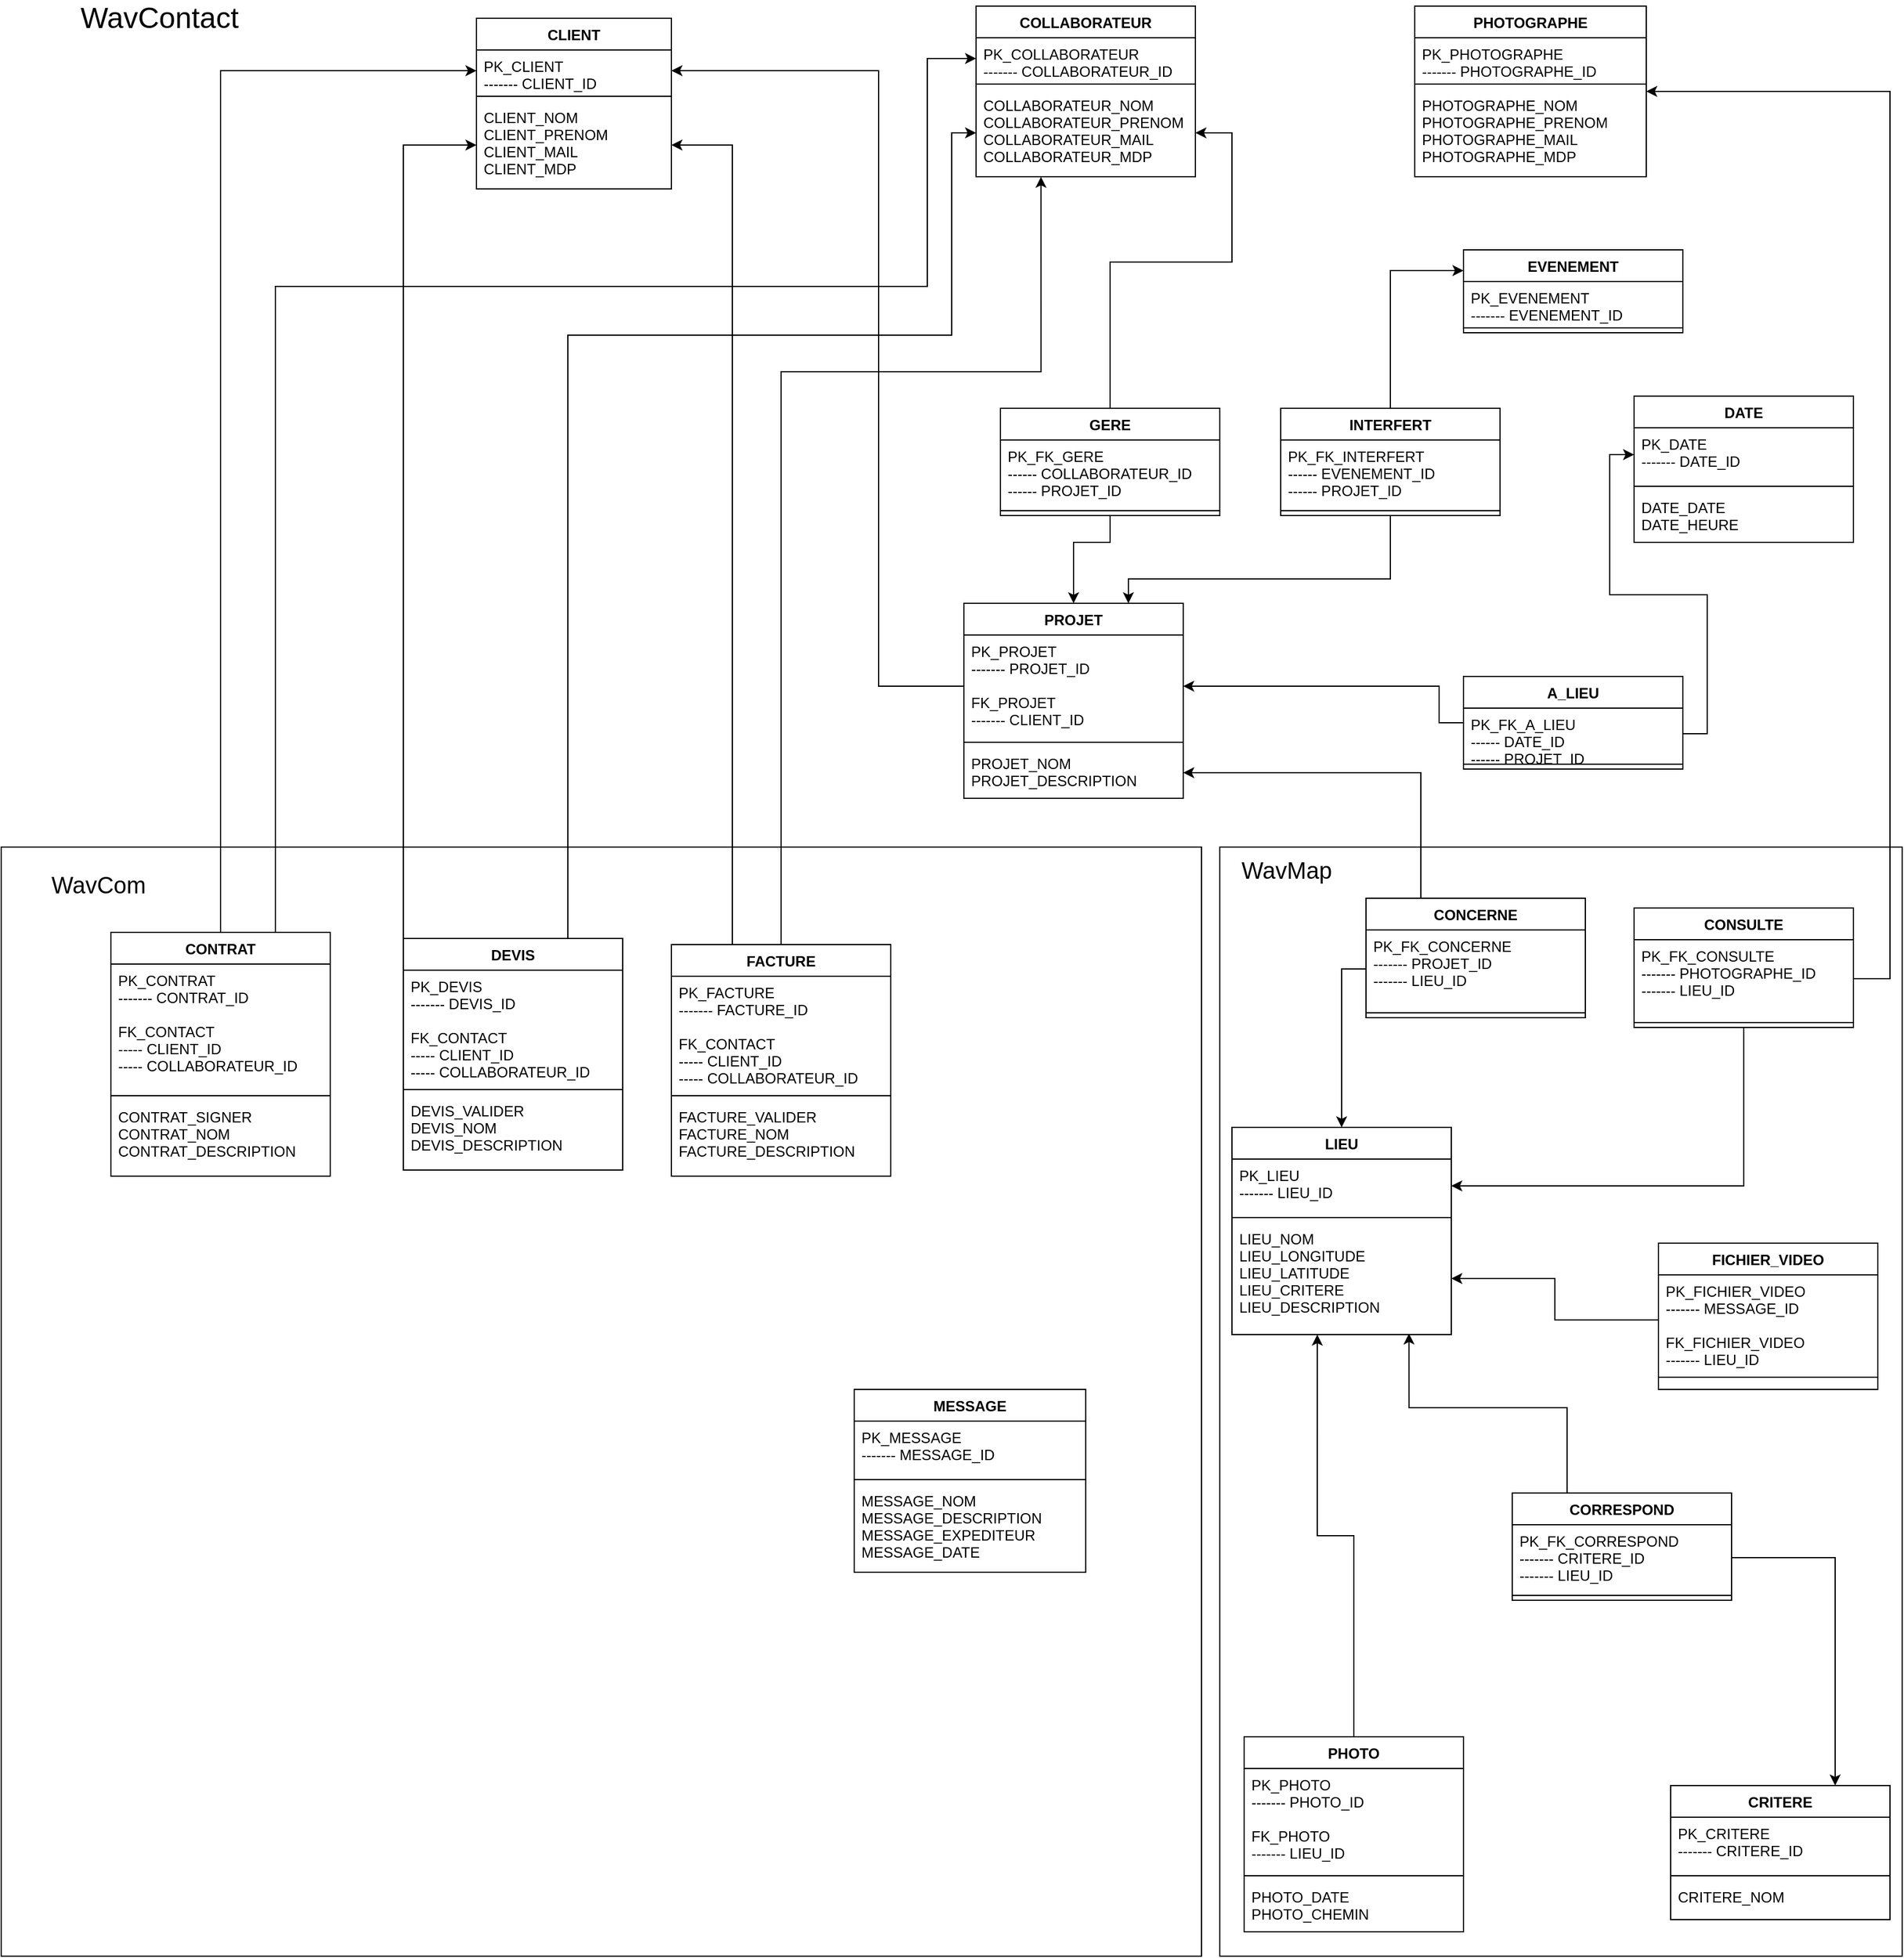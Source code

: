 <mxfile version="14.7.4" type="embed"><diagram id="D-ZPbFm5kCAv-HBzowlL" name="Page-1"><mxGraphModel dx="2626" dy="1055" grid="1" gridSize="10" guides="1" tooltips="1" connect="1" arrows="1" fold="1" page="1" pageScale="1" pageWidth="1169" pageHeight="1654" math="0" shadow="0"><root><mxCell id="0"/><mxCell id="1" parent="0"/><mxCell id="SEt0Nu8GCRH9RDk-5Gde-22" value="" style="rounded=0;whiteSpace=wrap;html=1;shadow=0;fillColor=none;" parent="1" vertex="1"><mxGeometry x="-400" y="710" width="985" height="910" as="geometry"/></mxCell><mxCell id="SEt0Nu8GCRH9RDk-5Gde-23" value="" style="rounded=0;whiteSpace=wrap;html=1;shadow=0;fillColor=none;" parent="1" vertex="1"><mxGeometry x="600" y="710" width="560" height="910" as="geometry"/></mxCell><mxCell id="SEt0Nu8GCRH9RDk-5Gde-9" value="CLIENT" style="swimlane;fontStyle=1;align=center;verticalAlign=top;childLayout=stackLayout;horizontal=1;startSize=26;horizontalStack=0;resizeParent=1;resizeParentMax=0;resizeLast=0;collapsible=1;marginBottom=0;" parent="1" vertex="1"><mxGeometry x="-10" y="30" width="160" height="140" as="geometry"/></mxCell><mxCell id="64" value="PK_CLIENT&#10;------- CLIENT_ID" style="text;strokeColor=none;fillColor=none;align=left;verticalAlign=top;spacingLeft=4;spacingRight=4;overflow=hidden;rotatable=0;points=[[0,0.5],[1,0.5]];portConstraint=eastwest;" parent="SEt0Nu8GCRH9RDk-5Gde-9" vertex="1"><mxGeometry y="26" width="160" height="34" as="geometry"/></mxCell><mxCell id="SEt0Nu8GCRH9RDk-5Gde-11" value="" style="line;strokeWidth=1;fillColor=none;align=left;verticalAlign=middle;spacingTop=-1;spacingLeft=3;spacingRight=3;rotatable=0;labelPosition=right;points=[];portConstraint=eastwest;" parent="SEt0Nu8GCRH9RDk-5Gde-9" vertex="1"><mxGeometry y="60" width="160" height="8" as="geometry"/></mxCell><mxCell id="89" value="CLIENT_NOM&#10;CLIENT_PRENOM&#10;CLIENT_MAIL&#10;CLIENT_MDP" style="text;strokeColor=none;fillColor=none;align=left;verticalAlign=top;spacingLeft=4;spacingRight=4;overflow=hidden;rotatable=0;points=[[0,0.5],[1,0.5]];portConstraint=eastwest;" vertex="1" parent="SEt0Nu8GCRH9RDk-5Gde-9"><mxGeometry y="68" width="160" height="72" as="geometry"/></mxCell><mxCell id="SEt0Nu8GCRH9RDk-5Gde-13" value="COLLABORATEUR" style="swimlane;fontStyle=1;align=center;verticalAlign=top;childLayout=stackLayout;horizontal=1;startSize=26;horizontalStack=0;resizeParent=1;resizeParentMax=0;resizeLast=0;collapsible=1;marginBottom=0;" parent="1" vertex="1"><mxGeometry x="400" y="20" width="180" height="140" as="geometry"/></mxCell><mxCell id="65" value="PK_COLLABORATEUR&#10;------- COLLABORATEUR_ID" style="text;strokeColor=none;fillColor=none;align=left;verticalAlign=top;spacingLeft=4;spacingRight=4;overflow=hidden;rotatable=0;points=[[0,0.5],[1,0.5]];portConstraint=eastwest;" parent="SEt0Nu8GCRH9RDk-5Gde-13" vertex="1"><mxGeometry y="26" width="180" height="34" as="geometry"/></mxCell><mxCell id="SEt0Nu8GCRH9RDk-5Gde-14" value="" style="line;strokeWidth=1;fillColor=none;align=left;verticalAlign=middle;spacingTop=-1;spacingLeft=3;spacingRight=3;rotatable=0;labelPosition=right;points=[];portConstraint=eastwest;" parent="SEt0Nu8GCRH9RDk-5Gde-13" vertex="1"><mxGeometry y="60" width="180" height="8" as="geometry"/></mxCell><mxCell id="91" value="COLLABORATEUR_NOM&#10;COLLABORATEUR_PRENOM&#10;COLLABORATEUR_MAIL&#10;COLLABORATEUR_MDP" style="text;strokeColor=none;fillColor=none;align=left;verticalAlign=top;spacingLeft=4;spacingRight=4;overflow=hidden;rotatable=0;points=[[0,0.5],[1,0.5]];portConstraint=eastwest;" vertex="1" parent="SEt0Nu8GCRH9RDk-5Gde-13"><mxGeometry y="68" width="180" height="72" as="geometry"/></mxCell><mxCell id="SEt0Nu8GCRH9RDk-5Gde-24" value="&lt;font style=&quot;font-size: 19px&quot;&gt;WavCom&lt;/font&gt;" style="text;html=1;strokeColor=none;fillColor=none;align=center;verticalAlign=middle;whiteSpace=wrap;rounded=0;shadow=0;fontColor=#000000;" parent="1" vertex="1"><mxGeometry x="-380" y="732" width="120" height="20" as="geometry"/></mxCell><mxCell id="SEt0Nu8GCRH9RDk-5Gde-25" value="&lt;font style=&quot;font-size: 19px&quot;&gt;WavMap&lt;/font&gt;" style="text;html=1;strokeColor=none;fillColor=none;align=center;verticalAlign=middle;whiteSpace=wrap;rounded=0;shadow=0;fontColor=#000000;" parent="1" vertex="1"><mxGeometry x="600" y="720" width="110" height="20" as="geometry"/></mxCell><mxCell id="SEt0Nu8GCRH9RDk-5Gde-26" value="&lt;font style=&quot;font-size: 24px&quot;&gt;WavContact&lt;/font&gt;" style="text;html=1;strokeColor=none;fillColor=none;align=center;verticalAlign=middle;whiteSpace=wrap;rounded=0;shadow=0;fontColor=#000000;" parent="1" vertex="1"><mxGeometry x="-360" y="20" width="180" height="20" as="geometry"/></mxCell><mxCell id="SEt0Nu8GCRH9RDk-5Gde-27" style="edgeStyle=orthogonalEdgeStyle;rounded=0;orthogonalLoop=1;jettySize=auto;html=1;exitX=0.5;exitY=1;exitDx=0;exitDy=0;fontColor=#000000;" parent="1" source="SEt0Nu8GCRH9RDk-5Gde-26" target="SEt0Nu8GCRH9RDk-5Gde-26" edge="1"><mxGeometry relative="1" as="geometry"/></mxCell><mxCell id="SEt0Nu8GCRH9RDk-5Gde-48" value="LIEU" style="swimlane;fontStyle=1;align=center;verticalAlign=top;childLayout=stackLayout;horizontal=1;startSize=26;horizontalStack=0;resizeParent=1;resizeParentMax=0;resizeLast=0;collapsible=1;marginBottom=0;" parent="1" vertex="1"><mxGeometry x="610" y="940" width="180" height="170" as="geometry"/></mxCell><mxCell id="SEt0Nu8GCRH9RDk-5Gde-49" value="PK_LIEU&#10;------- LIEU_ID" style="text;strokeColor=none;fillColor=none;align=left;verticalAlign=top;spacingLeft=4;spacingRight=4;overflow=hidden;rotatable=0;points=[[0,0.5],[1,0.5]];portConstraint=eastwest;" parent="SEt0Nu8GCRH9RDk-5Gde-48" vertex="1"><mxGeometry y="26" width="180" height="44" as="geometry"/></mxCell><mxCell id="SEt0Nu8GCRH9RDk-5Gde-50" value="" style="line;strokeWidth=1;fillColor=none;align=left;verticalAlign=middle;spacingTop=-1;spacingLeft=3;spacingRight=3;rotatable=0;labelPosition=right;points=[];portConstraint=eastwest;" parent="SEt0Nu8GCRH9RDk-5Gde-48" vertex="1"><mxGeometry y="70" width="180" height="8" as="geometry"/></mxCell><mxCell id="SEt0Nu8GCRH9RDk-5Gde-51" value="LIEU_NOM&#10;LIEU_LONGITUDE&#10;LIEU_LATITUDE&#10;LIEU_CRITERE&#10;LIEU_DESCRIPTION&#10;" style="text;strokeColor=none;fillColor=none;align=left;verticalAlign=top;spacingLeft=4;spacingRight=4;overflow=hidden;rotatable=0;points=[[0,0.5],[1,0.5]];portConstraint=eastwest;fontStyle=0" parent="SEt0Nu8GCRH9RDk-5Gde-48" vertex="1"><mxGeometry y="78" width="180" height="92" as="geometry"/></mxCell><mxCell id="SEt0Nu8GCRH9RDk-5Gde-57" value="DATE" style="swimlane;fontStyle=1;align=center;verticalAlign=top;childLayout=stackLayout;horizontal=1;startSize=26;horizontalStack=0;resizeParent=1;resizeParentMax=0;resizeLast=0;collapsible=1;marginBottom=0;" parent="1" vertex="1"><mxGeometry x="940" y="340" width="180" height="120" as="geometry"/></mxCell><mxCell id="SEt0Nu8GCRH9RDk-5Gde-58" value="PK_DATE&#10;------- DATE_ID" style="text;strokeColor=none;fillColor=none;align=left;verticalAlign=top;spacingLeft=4;spacingRight=4;overflow=hidden;rotatable=0;points=[[0,0.5],[1,0.5]];portConstraint=eastwest;" parent="SEt0Nu8GCRH9RDk-5Gde-57" vertex="1"><mxGeometry y="26" width="180" height="44" as="geometry"/></mxCell><mxCell id="SEt0Nu8GCRH9RDk-5Gde-59" value="" style="line;strokeWidth=1;fillColor=none;align=left;verticalAlign=middle;spacingTop=-1;spacingLeft=3;spacingRight=3;rotatable=0;labelPosition=right;points=[];portConstraint=eastwest;" parent="SEt0Nu8GCRH9RDk-5Gde-57" vertex="1"><mxGeometry y="70" width="180" height="8" as="geometry"/></mxCell><mxCell id="SEt0Nu8GCRH9RDk-5Gde-60" value="DATE_DATE&#10;DATE_HEURE" style="text;strokeColor=none;fillColor=none;align=left;verticalAlign=top;spacingLeft=4;spacingRight=4;overflow=hidden;rotatable=0;points=[[0,0.5],[1,0.5]];portConstraint=eastwest;" parent="SEt0Nu8GCRH9RDk-5Gde-57" vertex="1"><mxGeometry y="78" width="180" height="42" as="geometry"/></mxCell><mxCell id="SEt0Nu8GCRH9RDk-5Gde-70" value="MESSAGE" style="swimlane;fontStyle=1;align=center;verticalAlign=top;childLayout=stackLayout;horizontal=1;startSize=26;horizontalStack=0;resizeParent=1;resizeParentMax=0;resizeLast=0;collapsible=1;marginBottom=0;" parent="1" vertex="1"><mxGeometry x="300" y="1155" width="190" height="150" as="geometry"/></mxCell><mxCell id="SEt0Nu8GCRH9RDk-5Gde-71" value="PK_MESSAGE&#10;------- MESSAGE_ID" style="text;strokeColor=none;fillColor=none;align=left;verticalAlign=top;spacingLeft=4;spacingRight=4;overflow=hidden;rotatable=0;points=[[0,0.5],[1,0.5]];portConstraint=eastwest;" parent="SEt0Nu8GCRH9RDk-5Gde-70" vertex="1"><mxGeometry y="26" width="190" height="44" as="geometry"/></mxCell><mxCell id="SEt0Nu8GCRH9RDk-5Gde-72" value="" style="line;strokeWidth=1;fillColor=none;align=left;verticalAlign=middle;spacingTop=-1;spacingLeft=3;spacingRight=3;rotatable=0;labelPosition=right;points=[];portConstraint=eastwest;" parent="SEt0Nu8GCRH9RDk-5Gde-70" vertex="1"><mxGeometry y="70" width="190" height="8" as="geometry"/></mxCell><mxCell id="SEt0Nu8GCRH9RDk-5Gde-73" value="MESSAGE_NOM&#10;MESSAGE_DESCRIPTION&#10;MESSAGE_EXPEDITEUR&#10;MESSAGE_DATE" style="text;strokeColor=none;fillColor=none;align=left;verticalAlign=top;spacingLeft=4;spacingRight=4;overflow=hidden;rotatable=0;points=[[0,0.5],[1,0.5]];portConstraint=eastwest;" parent="SEt0Nu8GCRH9RDk-5Gde-70" vertex="1"><mxGeometry y="78" width="190" height="72" as="geometry"/></mxCell><mxCell id="74" value="" style="edgeStyle=orthogonalEdgeStyle;rounded=0;orthogonalLoop=1;jettySize=auto;html=1;entryX=1;entryY=0.5;entryDx=0;entryDy=0;exitX=0;exitY=0.5;exitDx=0;exitDy=0;" parent="1" source="SEt0Nu8GCRH9RDk-5Gde-29" target="64" edge="1"><mxGeometry relative="1" as="geometry"><mxPoint x="450" y="585" as="targetPoint"/><Array as="points"><mxPoint x="320" y="578"/><mxPoint x="320" y="73"/></Array></mxGeometry></mxCell><mxCell id="SEt0Nu8GCRH9RDk-5Gde-28" value="PROJET" style="swimlane;fontStyle=1;align=center;verticalAlign=top;childLayout=stackLayout;horizontal=1;startSize=26;horizontalStack=0;resizeParent=1;resizeParentMax=0;resizeLast=0;collapsible=1;marginBottom=0;" parent="1" vertex="1"><mxGeometry x="390" y="510" width="180" height="160" as="geometry"><mxRectangle x="775" y="490" width="70" height="26" as="alternateBounds"/></mxGeometry></mxCell><mxCell id="SEt0Nu8GCRH9RDk-5Gde-29" value="PK_PROJET&#10;------- PROJET_ID&#10;&#10;FK_PROJET&#10;------- CLIENT_ID" style="text;strokeColor=none;fillColor=none;align=left;verticalAlign=top;spacingLeft=4;spacingRight=4;overflow=hidden;rotatable=0;points=[[0,0.5],[1,0.5]];portConstraint=eastwest;" parent="SEt0Nu8GCRH9RDk-5Gde-28" vertex="1"><mxGeometry y="26" width="180" height="84" as="geometry"/></mxCell><mxCell id="SEt0Nu8GCRH9RDk-5Gde-30" value="" style="line;strokeWidth=1;fillColor=none;align=left;verticalAlign=middle;spacingTop=-1;spacingLeft=3;spacingRight=3;rotatable=0;labelPosition=right;points=[];portConstraint=eastwest;" parent="SEt0Nu8GCRH9RDk-5Gde-28" vertex="1"><mxGeometry y="110" width="180" height="8" as="geometry"/></mxCell><mxCell id="SEt0Nu8GCRH9RDk-5Gde-31" value="PROJET_NOM&#10;PROJET_DESCRIPTION&#10;&#10;" style="text;strokeColor=none;fillColor=none;align=left;verticalAlign=top;spacingLeft=4;spacingRight=4;overflow=hidden;rotatable=0;points=[[0,0.5],[1,0.5]];portConstraint=eastwest;" parent="SEt0Nu8GCRH9RDk-5Gde-28" vertex="1"><mxGeometry y="118" width="180" height="42" as="geometry"/></mxCell><mxCell id="I1SLngNOvAmTwP2ROaXQ-10" value="FICHIER_VIDEO" style="swimlane;fontStyle=1;align=center;verticalAlign=top;childLayout=stackLayout;horizontal=1;startSize=26;horizontalStack=0;resizeParent=1;resizeParentMax=0;resizeLast=0;collapsible=1;marginBottom=0;" parent="1" vertex="1"><mxGeometry x="960" y="1035" width="180" height="120" as="geometry"/></mxCell><mxCell id="49" value="PK_FICHIER_VIDEO&#10;------- MESSAGE_ID&#10;&#10;FK_FICHIER_VIDEO&#10;------- LIEU_ID" style="text;strokeColor=none;fillColor=none;align=left;verticalAlign=top;spacingLeft=4;spacingRight=4;overflow=hidden;rotatable=0;points=[[0,0.5],[1,0.5]];portConstraint=eastwest;" parent="I1SLngNOvAmTwP2ROaXQ-10" vertex="1"><mxGeometry y="26" width="180" height="74" as="geometry"/></mxCell><mxCell id="I1SLngNOvAmTwP2ROaXQ-12" value="" style="line;strokeWidth=1;fillColor=none;align=left;verticalAlign=middle;spacingTop=-1;spacingLeft=3;spacingRight=3;rotatable=0;labelPosition=right;points=[];portConstraint=eastwest;" parent="I1SLngNOvAmTwP2ROaXQ-10" vertex="1"><mxGeometry y="100" width="180" height="20" as="geometry"/></mxCell><mxCell id="63" value="" style="edgeStyle=orthogonalEdgeStyle;rounded=0;orthogonalLoop=1;jettySize=auto;html=1;entryX=0.389;entryY=1;entryDx=0;entryDy=0;entryPerimeter=0;" parent="1" source="I1SLngNOvAmTwP2ROaXQ-14" edge="1" target="SEt0Nu8GCRH9RDk-5Gde-51"><mxGeometry relative="1" as="geometry"><mxPoint x="680" y="1040" as="targetPoint"/></mxGeometry></mxCell><mxCell id="I1SLngNOvAmTwP2ROaXQ-14" value="PHOTO" style="swimlane;fontStyle=1;align=center;verticalAlign=top;childLayout=stackLayout;horizontal=1;startSize=26;horizontalStack=0;resizeParent=1;resizeParentMax=0;resizeLast=0;collapsible=1;marginBottom=0;" parent="1" vertex="1"><mxGeometry x="620" y="1440" width="180" height="160" as="geometry"/></mxCell><mxCell id="I1SLngNOvAmTwP2ROaXQ-15" value="PK_PHOTO&#10;------- PHOTO_ID&#10;&#10;FK_PHOTO&#10;------- LIEU_ID" style="text;strokeColor=none;fillColor=none;align=left;verticalAlign=top;spacingLeft=4;spacingRight=4;overflow=hidden;rotatable=0;points=[[0,0.5],[1,0.5]];portConstraint=eastwest;" parent="I1SLngNOvAmTwP2ROaXQ-14" vertex="1"><mxGeometry y="26" width="180" height="84" as="geometry"/></mxCell><mxCell id="I1SLngNOvAmTwP2ROaXQ-16" value="" style="line;strokeWidth=1;fillColor=none;align=left;verticalAlign=middle;spacingTop=-1;spacingLeft=3;spacingRight=3;rotatable=0;labelPosition=right;points=[];portConstraint=eastwest;" parent="I1SLngNOvAmTwP2ROaXQ-14" vertex="1"><mxGeometry y="110" width="180" height="8" as="geometry"/></mxCell><mxCell id="I1SLngNOvAmTwP2ROaXQ-17" value="PHOTO_DATE&#10;PHOTO_CHEMIN" style="text;strokeColor=none;fillColor=none;align=left;verticalAlign=top;spacingLeft=4;spacingRight=4;overflow=hidden;rotatable=0;points=[[0,0.5],[1,0.5]];portConstraint=eastwest;" parent="I1SLngNOvAmTwP2ROaXQ-14" vertex="1"><mxGeometry y="118" width="180" height="42" as="geometry"/></mxCell><mxCell id="I1SLngNOvAmTwP2ROaXQ-23" value="CRITERE" style="swimlane;fontStyle=1;align=center;verticalAlign=top;childLayout=stackLayout;horizontal=1;startSize=26;horizontalStack=0;resizeParent=1;resizeParentMax=0;resizeLast=0;collapsible=1;marginBottom=0;" parent="1" vertex="1"><mxGeometry x="970" y="1480" width="180" height="110" as="geometry"/></mxCell><mxCell id="I1SLngNOvAmTwP2ROaXQ-24" value="PK_CRITERE&#10;------- CRITERE_ID" style="text;strokeColor=none;fillColor=none;align=left;verticalAlign=top;spacingLeft=4;spacingRight=4;overflow=hidden;rotatable=0;points=[[0,0.5],[1,0.5]];portConstraint=eastwest;" parent="I1SLngNOvAmTwP2ROaXQ-23" vertex="1"><mxGeometry y="26" width="180" height="44" as="geometry"/></mxCell><mxCell id="I1SLngNOvAmTwP2ROaXQ-25" value="" style="line;strokeWidth=1;fillColor=none;align=left;verticalAlign=middle;spacingTop=-1;spacingLeft=3;spacingRight=3;rotatable=0;labelPosition=right;points=[];portConstraint=eastwest;" parent="I1SLngNOvAmTwP2ROaXQ-23" vertex="1"><mxGeometry y="70" width="180" height="8" as="geometry"/></mxCell><mxCell id="I1SLngNOvAmTwP2ROaXQ-26" value="CRITERE_NOM" style="text;strokeColor=none;fillColor=none;align=left;verticalAlign=top;spacingLeft=4;spacingRight=4;overflow=hidden;rotatable=0;points=[[0,0.5],[1,0.5]];portConstraint=eastwest;" parent="I1SLngNOvAmTwP2ROaXQ-23" vertex="1"><mxGeometry y="78" width="180" height="32" as="geometry"/></mxCell><mxCell id="95" value="" style="edgeStyle=orthogonalEdgeStyle;rounded=0;orthogonalLoop=1;jettySize=auto;html=1;fontColor=#9933FF;entryX=0;entryY=0.5;entryDx=0;entryDy=0;" edge="1" parent="1" source="I1SLngNOvAmTwP2ROaXQ-46" target="64"><mxGeometry relative="1" as="geometry"><mxPoint x="230" y="450" as="targetPoint"/></mxGeometry></mxCell><mxCell id="I1SLngNOvAmTwP2ROaXQ-46" value="CONTRAT" style="swimlane;fontStyle=1;align=center;verticalAlign=top;childLayout=stackLayout;horizontal=1;startSize=26;horizontalStack=0;resizeParent=1;resizeParentMax=0;resizeLast=0;collapsible=1;marginBottom=0;" parent="1" vertex="1"><mxGeometry x="-310" y="780" width="180" height="200" as="geometry"/></mxCell><mxCell id="I1SLngNOvAmTwP2ROaXQ-47" value="PK_CONTRAT&#10;------- CONTRAT_ID&#10;&#10;FK_CONTACT&#10;----- CLIENT_ID&#10;----- COLLABORATEUR_ID" style="text;strokeColor=none;fillColor=none;align=left;verticalAlign=top;spacingLeft=4;spacingRight=4;overflow=hidden;rotatable=0;points=[[0,0.5],[1,0.5]];portConstraint=eastwest;" parent="I1SLngNOvAmTwP2ROaXQ-46" vertex="1"><mxGeometry y="26" width="180" height="104" as="geometry"/></mxCell><mxCell id="I1SLngNOvAmTwP2ROaXQ-48" value="" style="line;strokeWidth=1;fillColor=none;align=left;verticalAlign=middle;spacingTop=-1;spacingLeft=3;spacingRight=3;rotatable=0;labelPosition=right;points=[];portConstraint=eastwest;" parent="I1SLngNOvAmTwP2ROaXQ-46" vertex="1"><mxGeometry y="130" width="180" height="8" as="geometry"/></mxCell><mxCell id="I1SLngNOvAmTwP2ROaXQ-49" value="CONTRAT_SIGNER&#10;CONTRAT_NOM&#10;CONTRAT_DESCRIPTION" style="text;strokeColor=none;fillColor=none;align=left;verticalAlign=top;spacingLeft=4;spacingRight=4;overflow=hidden;rotatable=0;points=[[0,0.5],[1,0.5]];portConstraint=eastwest;" parent="I1SLngNOvAmTwP2ROaXQ-46" vertex="1"><mxGeometry y="138" width="180" height="62" as="geometry"/></mxCell><mxCell id="I1SLngNOvAmTwP2ROaXQ-51" value="DEVIS" style="swimlane;fontStyle=1;align=center;verticalAlign=top;childLayout=stackLayout;horizontal=1;startSize=26;horizontalStack=0;resizeParent=1;resizeParentMax=0;resizeLast=0;collapsible=1;marginBottom=0;" parent="1" vertex="1"><mxGeometry x="-70" y="785" width="180" height="190" as="geometry"/></mxCell><mxCell id="I1SLngNOvAmTwP2ROaXQ-52" value="PK_DEVIS&#10;------- DEVIS_ID&#10;&#10;FK_CONTACT&#10;----- CLIENT_ID&#10;----- COLLABORATEUR_ID" style="text;strokeColor=none;fillColor=none;align=left;verticalAlign=top;spacingLeft=4;spacingRight=4;overflow=hidden;rotatable=0;points=[[0,0.5],[1,0.5]];portConstraint=eastwest;" parent="I1SLngNOvAmTwP2ROaXQ-51" vertex="1"><mxGeometry y="26" width="180" height="94" as="geometry"/></mxCell><mxCell id="I1SLngNOvAmTwP2ROaXQ-53" value="" style="line;strokeWidth=1;fillColor=none;align=left;verticalAlign=middle;spacingTop=-1;spacingLeft=3;spacingRight=3;rotatable=0;labelPosition=right;points=[];portConstraint=eastwest;" parent="I1SLngNOvAmTwP2ROaXQ-51" vertex="1"><mxGeometry y="120" width="180" height="8" as="geometry"/></mxCell><mxCell id="I1SLngNOvAmTwP2ROaXQ-54" value="DEVIS_VALIDER&#10;DEVIS_NOM&#10;DEVIS_DESCRIPTION" style="text;strokeColor=none;fillColor=none;align=left;verticalAlign=top;spacingLeft=4;spacingRight=4;overflow=hidden;rotatable=0;points=[[0,0.5],[1,0.5]];portConstraint=eastwest;" parent="I1SLngNOvAmTwP2ROaXQ-51" vertex="1"><mxGeometry y="128" width="180" height="62" as="geometry"/></mxCell><mxCell id="I1SLngNOvAmTwP2ROaXQ-59" value="FACTURE" style="swimlane;fontStyle=1;align=center;verticalAlign=top;childLayout=stackLayout;horizontal=1;startSize=26;horizontalStack=0;resizeParent=1;resizeParentMax=0;resizeLast=0;collapsible=1;marginBottom=0;" parent="1" vertex="1"><mxGeometry x="150" y="790" width="180" height="190" as="geometry"/></mxCell><mxCell id="I1SLngNOvAmTwP2ROaXQ-60" value="PK_FACTURE&#10;------- FACTURE_ID&#10;&#10;FK_CONTACT&#10;----- CLIENT_ID&#10;----- COLLABORATEUR_ID" style="text;strokeColor=none;fillColor=none;align=left;verticalAlign=top;spacingLeft=4;spacingRight=4;overflow=hidden;rotatable=0;points=[[0,0.5],[1,0.5]];portConstraint=eastwest;" parent="I1SLngNOvAmTwP2ROaXQ-59" vertex="1"><mxGeometry y="26" width="180" height="94" as="geometry"/></mxCell><mxCell id="I1SLngNOvAmTwP2ROaXQ-61" value="" style="line;strokeWidth=1;fillColor=none;align=left;verticalAlign=middle;spacingTop=-1;spacingLeft=3;spacingRight=3;rotatable=0;labelPosition=right;points=[];portConstraint=eastwest;" parent="I1SLngNOvAmTwP2ROaXQ-59" vertex="1"><mxGeometry y="120" width="180" height="8" as="geometry"/></mxCell><mxCell id="I1SLngNOvAmTwP2ROaXQ-62" value="FACTURE_VALIDER&#10;FACTURE_NOM&#10;FACTURE_DESCRIPTION" style="text;strokeColor=none;fillColor=none;align=left;verticalAlign=top;spacingLeft=4;spacingRight=4;overflow=hidden;rotatable=0;points=[[0,0.5],[1,0.5]];portConstraint=eastwest;" parent="I1SLngNOvAmTwP2ROaXQ-59" vertex="1"><mxGeometry y="128" width="180" height="62" as="geometry"/></mxCell><mxCell id="I1SLngNOvAmTwP2ROaXQ-74" value="EVENEMENT" style="swimlane;fontStyle=1;align=center;verticalAlign=top;childLayout=stackLayout;horizontal=1;startSize=26;horizontalStack=0;resizeParent=1;resizeParentMax=0;resizeLast=0;collapsible=1;marginBottom=0;" parent="1" vertex="1"><mxGeometry x="800" y="220" width="180" height="68" as="geometry"/></mxCell><mxCell id="I1SLngNOvAmTwP2ROaXQ-75" value="PK_EVENEMENT&#10;------- EVENEMENT_ID" style="text;strokeColor=none;fillColor=none;align=left;verticalAlign=top;spacingLeft=4;spacingRight=4;overflow=hidden;rotatable=0;points=[[0,0.5],[1,0.5]];portConstraint=eastwest;" parent="I1SLngNOvAmTwP2ROaXQ-74" vertex="1"><mxGeometry y="26" width="180" height="34" as="geometry"/></mxCell><mxCell id="I1SLngNOvAmTwP2ROaXQ-76" value="" style="line;strokeWidth=1;fillColor=none;align=left;verticalAlign=middle;spacingTop=-1;spacingLeft=3;spacingRight=3;rotatable=0;labelPosition=right;points=[];portConstraint=eastwest;" parent="I1SLngNOvAmTwP2ROaXQ-74" vertex="1"><mxGeometry y="60" width="180" height="8" as="geometry"/></mxCell><mxCell id="8" value="PHOTOGRAPHE" style="swimlane;fontStyle=1;align=center;verticalAlign=top;childLayout=stackLayout;horizontal=1;startSize=26;horizontalStack=0;resizeParent=1;resizeParentMax=0;resizeLast=0;collapsible=1;marginBottom=0;" parent="1" vertex="1"><mxGeometry x="760" y="20" width="190" height="140" as="geometry"/></mxCell><mxCell id="69" value="PK_PHOTOGRAPHE&#10;------- PHOTOGRAPHE_ID" style="text;strokeColor=none;fillColor=none;align=left;verticalAlign=top;spacingLeft=4;spacingRight=4;overflow=hidden;rotatable=0;points=[[0,0.5],[1,0.5]];portConstraint=eastwest;" parent="8" vertex="1"><mxGeometry y="26" width="190" height="34" as="geometry"/></mxCell><mxCell id="9" value="" style="line;strokeWidth=1;fillColor=none;align=left;verticalAlign=middle;spacingTop=-1;spacingLeft=3;spacingRight=3;rotatable=0;labelPosition=right;points=[];portConstraint=eastwest;" parent="8" vertex="1"><mxGeometry y="60" width="190" height="8" as="geometry"/></mxCell><mxCell id="92" value="PHOTOGRAPHE_NOM&#10;PHOTOGRAPHE_PRENOM&#10;PHOTOGRAPHE_MAIL&#10;PHOTOGRAPHE_MDP" style="text;strokeColor=none;fillColor=none;align=left;verticalAlign=top;spacingLeft=4;spacingRight=4;overflow=hidden;rotatable=0;points=[[0,0.5],[1,0.5]];portConstraint=eastwest;" vertex="1" parent="8"><mxGeometry y="68" width="190" height="72" as="geometry"/></mxCell><mxCell id="17" value="" style="edgeStyle=orthogonalEdgeStyle;rounded=0;orthogonalLoop=1;jettySize=auto;html=1;entryX=1;entryY=0.5;entryDx=0;entryDy=0;" parent="1" source="10" target="SEt0Nu8GCRH9RDk-5Gde-49" edge="1"><mxGeometry relative="1" as="geometry"><mxPoint x="860" y="818.0" as="targetPoint"/></mxGeometry></mxCell><mxCell id="22" value="" style="edgeStyle=orthogonalEdgeStyle;rounded=0;orthogonalLoop=1;jettySize=auto;html=1;entryX=1;entryY=0.5;entryDx=0;entryDy=0;" parent="1" source="10" target="8" edge="1"><mxGeometry relative="1" as="geometry"><mxPoint x="1200" y="818.0" as="targetPoint"/><Array as="points"><mxPoint x="1150" y="818"/><mxPoint x="1150" y="90"/></Array></mxGeometry></mxCell><mxCell id="10" value="CONSULTE" style="swimlane;fontStyle=1;align=center;verticalAlign=top;childLayout=stackLayout;horizontal=1;startSize=26;horizontalStack=0;resizeParent=1;resizeParentMax=0;resizeLast=0;collapsible=1;marginBottom=0;" parent="1" vertex="1"><mxGeometry x="940" y="760" width="180" height="98" as="geometry"/></mxCell><mxCell id="75" value="PK_FK_CONSULTE&#10;------- PHOTOGRAPHE_ID&#10;------- LIEU_ID" style="text;strokeColor=none;fillColor=none;align=left;verticalAlign=top;spacingLeft=4;spacingRight=4;overflow=hidden;rotatable=0;points=[[0,0.5],[1,0.5]];portConstraint=eastwest;" vertex="1" parent="10"><mxGeometry y="26" width="180" height="64" as="geometry"/></mxCell><mxCell id="12" value="" style="line;strokeWidth=1;fillColor=none;align=left;verticalAlign=middle;spacingTop=-1;spacingLeft=3;spacingRight=3;rotatable=0;labelPosition=right;points=[];portConstraint=eastwest;" parent="10" vertex="1"><mxGeometry y="90" width="180" height="8" as="geometry"/></mxCell><mxCell id="34" value="" style="edgeStyle=orthogonalEdgeStyle;rounded=0;orthogonalLoop=1;jettySize=auto;html=1;entryX=1;entryY=0.5;entryDx=0;entryDy=0;" parent="1" source="23" target="SEt0Nu8GCRH9RDk-5Gde-29" edge="1"><mxGeometry relative="1" as="geometry"><Array as="points"><mxPoint x="780" y="608"/><mxPoint x="780" y="578"/></Array></mxGeometry></mxCell><mxCell id="23" value="A_LIEU" style="swimlane;fontStyle=1;align=center;verticalAlign=top;childLayout=stackLayout;horizontal=1;startSize=26;horizontalStack=0;resizeParent=1;resizeParentMax=0;resizeLast=0;collapsible=1;marginBottom=0;" parent="1" vertex="1"><mxGeometry x="800" y="570" width="180" height="76" as="geometry"/></mxCell><mxCell id="25" value="PK_FK_A_LIEU&#10;------ DATE_ID&#10;------ PROJET_ID" style="text;strokeColor=none;fillColor=none;align=left;verticalAlign=top;spacingLeft=4;spacingRight=4;overflow=hidden;rotatable=0;points=[[0,0.5],[1,0.5]];portConstraint=eastwest;" parent="23" vertex="1"><mxGeometry y="26" width="180" height="42" as="geometry"/></mxCell><mxCell id="24" value="" style="line;strokeWidth=1;fillColor=none;align=left;verticalAlign=middle;spacingTop=-1;spacingLeft=3;spacingRight=3;rotatable=0;labelPosition=right;points=[];portConstraint=eastwest;" parent="23" vertex="1"><mxGeometry y="68" width="180" height="8" as="geometry"/></mxCell><mxCell id="26" value="" style="edgeStyle=orthogonalEdgeStyle;rounded=0;orthogonalLoop=1;jettySize=auto;html=1;entryX=0;entryY=0.5;entryDx=0;entryDy=0;" parent="1" source="25" target="SEt0Nu8GCRH9RDk-5Gde-58" edge="1"><mxGeometry relative="1" as="geometry"/></mxCell><mxCell id="41" value="CONCERNE" style="swimlane;fontStyle=1;align=center;verticalAlign=top;childLayout=stackLayout;horizontal=1;startSize=26;horizontalStack=0;resizeParent=1;resizeParentMax=0;resizeLast=0;collapsible=1;marginBottom=0;" parent="1" vertex="1"><mxGeometry x="720" y="752" width="180" height="98" as="geometry"/></mxCell><mxCell id="77" value="PK_FK_CONCERNE&#10;------- PROJET_ID&#10;------- LIEU_ID" style="text;strokeColor=none;fillColor=none;align=left;verticalAlign=top;spacingLeft=4;spacingRight=4;overflow=hidden;rotatable=0;points=[[0,0.5],[1,0.5]];portConstraint=eastwest;" vertex="1" parent="41"><mxGeometry y="26" width="180" height="64" as="geometry"/></mxCell><mxCell id="42" value="" style="line;strokeWidth=1;fillColor=none;align=left;verticalAlign=middle;spacingTop=-1;spacingLeft=3;spacingRight=3;rotatable=0;labelPosition=right;points=[];portConstraint=eastwest;" parent="41" vertex="1"><mxGeometry y="90" width="180" height="8" as="geometry"/></mxCell><mxCell id="46" value="" style="edgeStyle=orthogonalEdgeStyle;rounded=0;orthogonalLoop=1;jettySize=auto;html=1;entryX=1;entryY=0.5;entryDx=0;entryDy=0;exitX=0.25;exitY=0;exitDx=0;exitDy=0;" parent="1" source="41" target="SEt0Nu8GCRH9RDk-5Gde-31" edge="1"><mxGeometry relative="1" as="geometry"/></mxCell><mxCell id="52" value="" style="edgeStyle=orthogonalEdgeStyle;rounded=0;orthogonalLoop=1;jettySize=auto;html=1;entryX=1;entryY=0.5;entryDx=0;entryDy=0;exitX=0;exitY=0.5;exitDx=0;exitDy=0;" parent="1" source="49" target="SEt0Nu8GCRH9RDk-5Gde-51" edge="1"><mxGeometry relative="1" as="geometry"><mxPoint x="1040" y="866" as="sourcePoint"/><mxPoint x="800" y="918" as="targetPoint"/></mxGeometry></mxCell><mxCell id="40" value="" style="edgeStyle=orthogonalEdgeStyle;rounded=0;orthogonalLoop=1;jettySize=auto;html=1;entryX=0;entryY=0.25;entryDx=0;entryDy=0;exitX=0.5;exitY=0;exitDx=0;exitDy=0;" parent="1" source="80" target="I1SLngNOvAmTwP2ROaXQ-74" edge="1"><mxGeometry relative="1" as="geometry"><Array as="points"><mxPoint x="740" y="237"/></Array></mxGeometry></mxCell><mxCell id="53" value="CORRESPOND" style="swimlane;fontStyle=1;align=center;verticalAlign=top;childLayout=stackLayout;horizontal=1;startSize=26;horizontalStack=0;resizeParent=1;resizeParentMax=0;resizeLast=0;collapsible=1;marginBottom=0;" parent="1" vertex="1"><mxGeometry x="840" y="1240" width="180" height="88" as="geometry"/></mxCell><mxCell id="76" value="PK_FK_CORRESPOND&#10;------- CRITERE_ID&#10;------- LIEU_ID" style="text;strokeColor=none;fillColor=none;align=left;verticalAlign=top;spacingLeft=4;spacingRight=4;overflow=hidden;rotatable=0;points=[[0,0.5],[1,0.5]];portConstraint=eastwest;" vertex="1" parent="53"><mxGeometry y="26" width="180" height="54" as="geometry"/></mxCell><mxCell id="54" value="" style="line;strokeWidth=1;fillColor=none;align=left;verticalAlign=middle;spacingTop=-1;spacingLeft=3;spacingRight=3;rotatable=0;labelPosition=right;points=[];portConstraint=eastwest;" parent="53" vertex="1"><mxGeometry y="80" width="180" height="8" as="geometry"/></mxCell><mxCell id="57" value="" style="edgeStyle=orthogonalEdgeStyle;rounded=0;orthogonalLoop=1;jettySize=auto;html=1;entryX=0.807;entryY=0.99;entryDx=0;entryDy=0;exitX=0.25;exitY=0;exitDx=0;exitDy=0;entryPerimeter=0;" parent="1" source="53" target="SEt0Nu8GCRH9RDk-5Gde-51" edge="1"><mxGeometry relative="1" as="geometry"><mxPoint x="910" y="1113" as="sourcePoint"/><mxPoint x="800" y="999.0" as="targetPoint"/><Array as="points"><mxPoint x="885" y="1170"/><mxPoint x="755" y="1170"/></Array></mxGeometry></mxCell><mxCell id="58" value="" style="edgeStyle=orthogonalEdgeStyle;rounded=0;orthogonalLoop=1;jettySize=auto;html=1;entryX=0.75;entryY=0;entryDx=0;entryDy=0;exitX=1;exitY=0.5;exitDx=0;exitDy=0;" parent="1" source="76" target="I1SLngNOvAmTwP2ROaXQ-23" edge="1"><mxGeometry relative="1" as="geometry"><mxPoint x="990" y="1319" as="sourcePoint"/><mxPoint x="810" y="1009.0" as="targetPoint"/></mxGeometry></mxCell><mxCell id="79" value="" style="edgeStyle=orthogonalEdgeStyle;rounded=0;orthogonalLoop=1;jettySize=auto;html=1;entryX=0.5;entryY=0;entryDx=0;entryDy=0;exitX=0;exitY=0.5;exitDx=0;exitDy=0;" edge="1" parent="1" source="77" target="SEt0Nu8GCRH9RDk-5Gde-48"><mxGeometry relative="1" as="geometry"><mxPoint x="775" y="739" as="sourcePoint"/><mxPoint x="720" y="634" as="targetPoint"/></mxGeometry></mxCell><mxCell id="80" value="INTERFERT" style="swimlane;fontStyle=1;align=center;verticalAlign=top;childLayout=stackLayout;horizontal=1;startSize=26;horizontalStack=0;resizeParent=1;resizeParentMax=0;resizeLast=0;collapsible=1;marginBottom=0;" vertex="1" parent="1"><mxGeometry x="650" y="350" width="180" height="88" as="geometry"/></mxCell><mxCell id="81" value="PK_FK_INTERFERT&#10;------ EVENEMENT_ID&#10;------ PROJET_ID" style="text;strokeColor=none;fillColor=none;align=left;verticalAlign=top;spacingLeft=4;spacingRight=4;overflow=hidden;rotatable=0;points=[[0,0.5],[1,0.5]];portConstraint=eastwest;" vertex="1" parent="80"><mxGeometry y="26" width="180" height="54" as="geometry"/></mxCell><mxCell id="82" value="" style="line;strokeWidth=1;fillColor=none;align=left;verticalAlign=middle;spacingTop=-1;spacingLeft=3;spacingRight=3;rotatable=0;labelPosition=right;points=[];portConstraint=eastwest;" vertex="1" parent="80"><mxGeometry y="80" width="180" height="8" as="geometry"/></mxCell><mxCell id="83" value="" style="edgeStyle=orthogonalEdgeStyle;rounded=0;orthogonalLoop=1;jettySize=auto;html=1;entryX=0.75;entryY=0;entryDx=0;entryDy=0;exitX=0.5;exitY=1;exitDx=0;exitDy=0;" edge="1" parent="1" source="80" target="SEt0Nu8GCRH9RDk-5Gde-28"><mxGeometry relative="1" as="geometry"><mxPoint x="810" y="618" as="sourcePoint"/><mxPoint x="730" y="548" as="targetPoint"/><Array as="points"><mxPoint x="740" y="490"/><mxPoint x="525" y="490"/></Array></mxGeometry></mxCell><mxCell id="84" value="GERE" style="swimlane;fontStyle=1;align=center;verticalAlign=top;childLayout=stackLayout;horizontal=1;startSize=26;horizontalStack=0;resizeParent=1;resizeParentMax=0;resizeLast=0;collapsible=1;marginBottom=0;" vertex="1" parent="1"><mxGeometry x="420" y="350" width="180" height="88" as="geometry"/></mxCell><mxCell id="85" value="PK_FK_GERE&#10;------ COLLABORATEUR_ID&#10;------ PROJET_ID" style="text;strokeColor=none;fillColor=none;align=left;verticalAlign=top;spacingLeft=4;spacingRight=4;overflow=hidden;rotatable=0;points=[[0,0.5],[1,0.5]];portConstraint=eastwest;" vertex="1" parent="84"><mxGeometry y="26" width="180" height="54" as="geometry"/></mxCell><mxCell id="86" value="" style="line;strokeWidth=1;fillColor=none;align=left;verticalAlign=middle;spacingTop=-1;spacingLeft=3;spacingRight=3;rotatable=0;labelPosition=right;points=[];portConstraint=eastwest;" vertex="1" parent="84"><mxGeometry y="80" width="180" height="8" as="geometry"/></mxCell><mxCell id="88" value="" style="edgeStyle=orthogonalEdgeStyle;rounded=0;orthogonalLoop=1;jettySize=auto;html=1;exitX=0.5;exitY=0;exitDx=0;exitDy=0;entryX=1;entryY=0.5;entryDx=0;entryDy=0;" edge="1" parent="1" source="84" target="91"><mxGeometry relative="1" as="geometry"><mxPoint x="475" y="448" as="sourcePoint"/><mxPoint x="610" y="200" as="targetPoint"/><Array as="points"><mxPoint x="510" y="230"/><mxPoint x="610" y="230"/><mxPoint x="610" y="124"/></Array></mxGeometry></mxCell><mxCell id="96" value="" style="edgeStyle=orthogonalEdgeStyle;rounded=0;orthogonalLoop=1;jettySize=auto;html=1;fontColor=#9933FF;entryX=0;entryY=0.5;entryDx=0;entryDy=0;exitX=0;exitY=0;exitDx=0;exitDy=0;" edge="1" parent="1" source="I1SLngNOvAmTwP2ROaXQ-51" target="89"><mxGeometry relative="1" as="geometry"><mxPoint x="150" y="790" as="sourcePoint"/><mxPoint x="300" y="153" as="targetPoint"/><Array as="points"><mxPoint x="-70" y="134"/></Array></mxGeometry></mxCell><mxCell id="98" value="" style="edgeStyle=orthogonalEdgeStyle;rounded=0;orthogonalLoop=1;jettySize=auto;html=1;fontColor=#9933FF;exitX=0.25;exitY=0;exitDx=0;exitDy=0;entryX=1;entryY=0.5;entryDx=0;entryDy=0;" edge="1" parent="1" source="I1SLngNOvAmTwP2ROaXQ-59" target="89"><mxGeometry relative="1" as="geometry"><mxPoint x="265" y="1010" as="sourcePoint"/><mxPoint x="190" y="120" as="targetPoint"/><Array as="points"><mxPoint x="200" y="790"/><mxPoint x="200" y="134"/></Array></mxGeometry></mxCell><mxCell id="99" value="" style="edgeStyle=orthogonalEdgeStyle;rounded=0;orthogonalLoop=1;jettySize=auto;html=1;fontColor=#9933FF;exitX=0.5;exitY=0;exitDx=0;exitDy=0;entryX=0.296;entryY=1.001;entryDx=0;entryDy=0;entryPerimeter=0;" edge="1" parent="1" source="I1SLngNOvAmTwP2ROaXQ-59" target="91"><mxGeometry relative="1" as="geometry"><mxPoint x="325" y="1230" as="sourcePoint"/><mxPoint x="450" y="230" as="targetPoint"/><Array as="points"><mxPoint x="240" y="320"/><mxPoint x="453" y="320"/></Array></mxGeometry></mxCell><mxCell id="100" value="" style="edgeStyle=orthogonalEdgeStyle;rounded=0;orthogonalLoop=1;jettySize=auto;html=1;fontColor=#9933FF;entryX=0;entryY=0.5;entryDx=0;entryDy=0;exitX=0.75;exitY=0;exitDx=0;exitDy=0;" edge="1" parent="1" source="I1SLngNOvAmTwP2ROaXQ-51" target="91"><mxGeometry relative="1" as="geometry"><mxPoint x="220" y="1006" as="sourcePoint"/><mxPoint x="255" y="210" as="targetPoint"/><Array as="points"><mxPoint x="65" y="290"/><mxPoint x="380" y="290"/><mxPoint x="380" y="124"/></Array></mxGeometry></mxCell><mxCell id="101" value="" style="edgeStyle=orthogonalEdgeStyle;rounded=0;orthogonalLoop=1;jettySize=auto;html=1;fontColor=#9933FF;entryX=0;entryY=0.5;entryDx=0;entryDy=0;exitX=0.75;exitY=0;exitDx=0;exitDy=0;" edge="1" parent="1" source="I1SLngNOvAmTwP2ROaXQ-46" target="65"><mxGeometry relative="1" as="geometry"><mxPoint x="150" y="770" as="sourcePoint"/><mxPoint x="300" y="153" as="targetPoint"/><Array as="points"><mxPoint x="-175" y="250"/><mxPoint x="360" y="250"/><mxPoint x="360" y="63"/></Array></mxGeometry></mxCell><mxCell id="103" value="" style="edgeStyle=orthogonalEdgeStyle;rounded=0;orthogonalLoop=1;jettySize=auto;html=1;entryX=0.5;entryY=0;entryDx=0;entryDy=0;exitX=0.5;exitY=1;exitDx=0;exitDy=0;" edge="1" parent="1" source="84" target="SEt0Nu8GCRH9RDk-5Gde-28"><mxGeometry relative="1" as="geometry"><mxPoint x="815" y="470" as="sourcePoint"/><mxPoint x="600" y="542" as="targetPoint"/><Array as="points"><mxPoint x="510" y="460"/><mxPoint x="480" y="460"/></Array></mxGeometry></mxCell></root></mxGraphModel></diagram></mxfile>